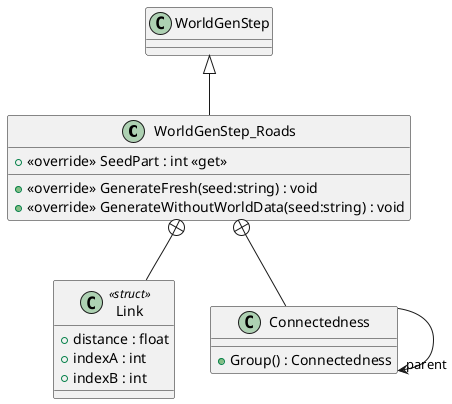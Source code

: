 @startuml
class WorldGenStep_Roads {
    + <<override>> SeedPart : int <<get>>
    + <<override>> GenerateFresh(seed:string) : void
    + <<override>> GenerateWithoutWorldData(seed:string) : void
}
class Link <<struct>> {
    + distance : float
    + indexA : int
    + indexB : int
}
class Connectedness {
    + Group() : Connectedness
}
WorldGenStep <|-- WorldGenStep_Roads
WorldGenStep_Roads +-- Link
WorldGenStep_Roads +-- Connectedness
Connectedness --> "parent" Connectedness
@enduml
